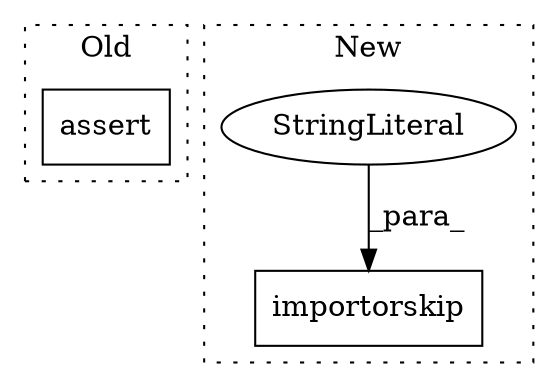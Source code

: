 digraph G {
subgraph cluster0 {
1 [label="assert" a="6" s="877" l="7" shape="box"];
label = "Old";
style="dotted";
}
subgraph cluster1 {
2 [label="importorskip" a="32" s="754,774" l="13,1" shape="box"];
3 [label="StringLiteral" a="45" s="767" l="7" shape="ellipse"];
label = "New";
style="dotted";
}
3 -> 2 [label="_para_"];
}
